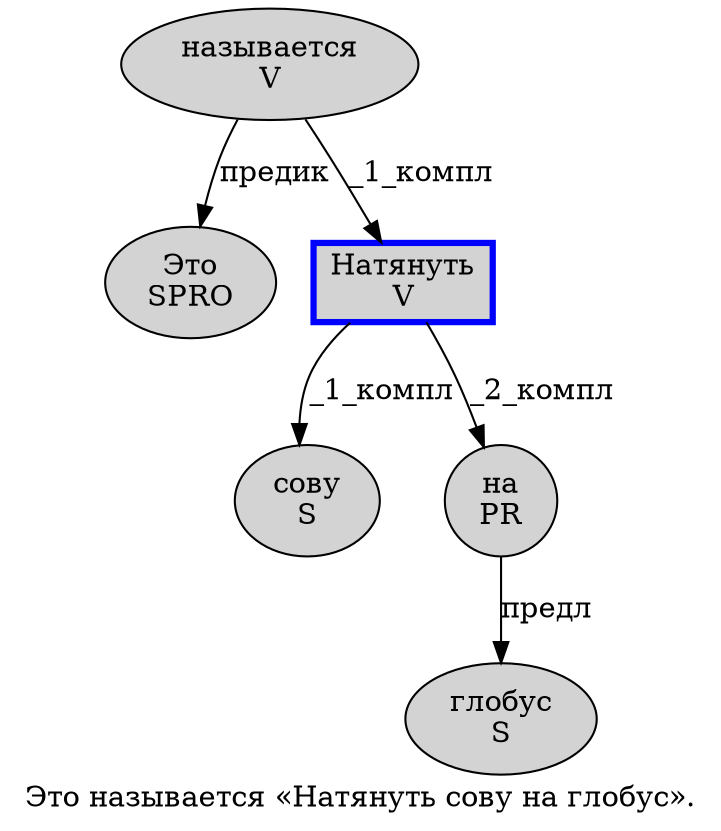 digraph SENTENCE_2608 {
	graph [label="Это называется «Натянуть сову на глобус»."]
	node [style=filled]
		0 [label="Это
SPRO" color="" fillcolor=lightgray penwidth=1 shape=ellipse]
		1 [label="называется
V" color="" fillcolor=lightgray penwidth=1 shape=ellipse]
		3 [label="Натянуть
V" color=blue fillcolor=lightgray penwidth=3 shape=box]
		4 [label="сову
S" color="" fillcolor=lightgray penwidth=1 shape=ellipse]
		5 [label="на
PR" color="" fillcolor=lightgray penwidth=1 shape=ellipse]
		6 [label="глобус
S" color="" fillcolor=lightgray penwidth=1 shape=ellipse]
			1 -> 0 [label="предик"]
			1 -> 3 [label="_1_компл"]
			5 -> 6 [label="предл"]
			3 -> 4 [label="_1_компл"]
			3 -> 5 [label="_2_компл"]
}